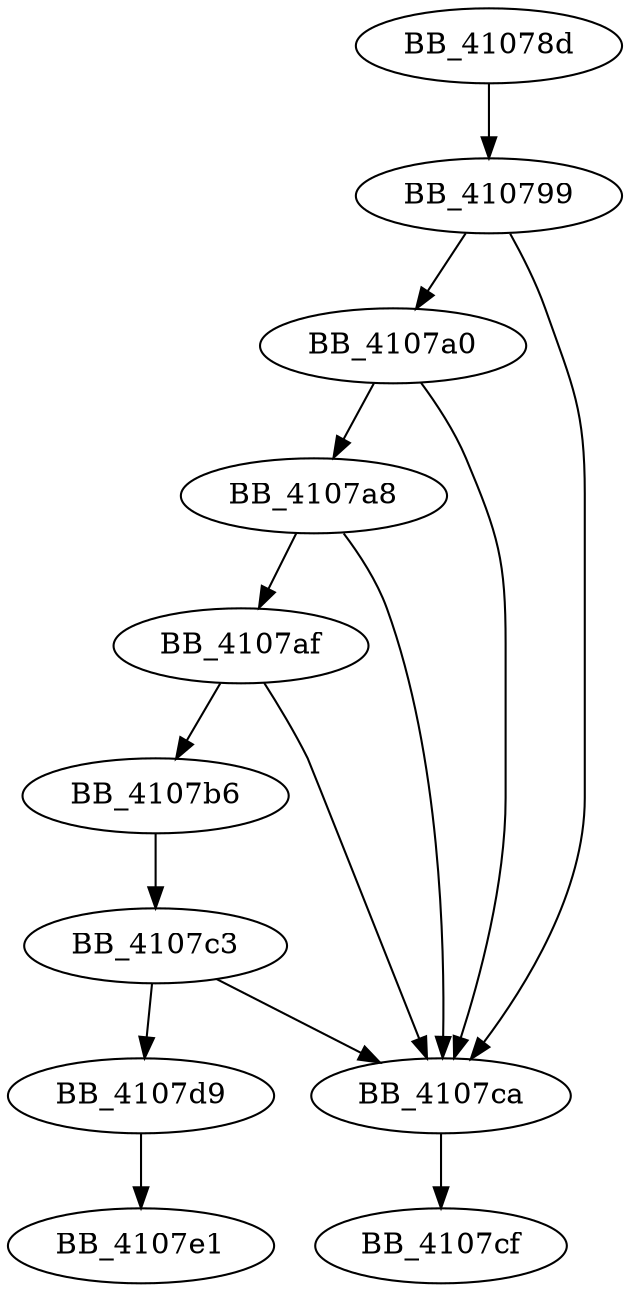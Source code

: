 DiGraph ___DestructExceptionObject{
BB_41078d->BB_410799
BB_410799->BB_4107a0
BB_410799->BB_4107ca
BB_4107a0->BB_4107a8
BB_4107a0->BB_4107ca
BB_4107a8->BB_4107af
BB_4107a8->BB_4107ca
BB_4107af->BB_4107b6
BB_4107af->BB_4107ca
BB_4107b6->BB_4107c3
BB_4107c3->BB_4107ca
BB_4107c3->BB_4107d9
BB_4107ca->BB_4107cf
BB_4107d9->BB_4107e1
}
